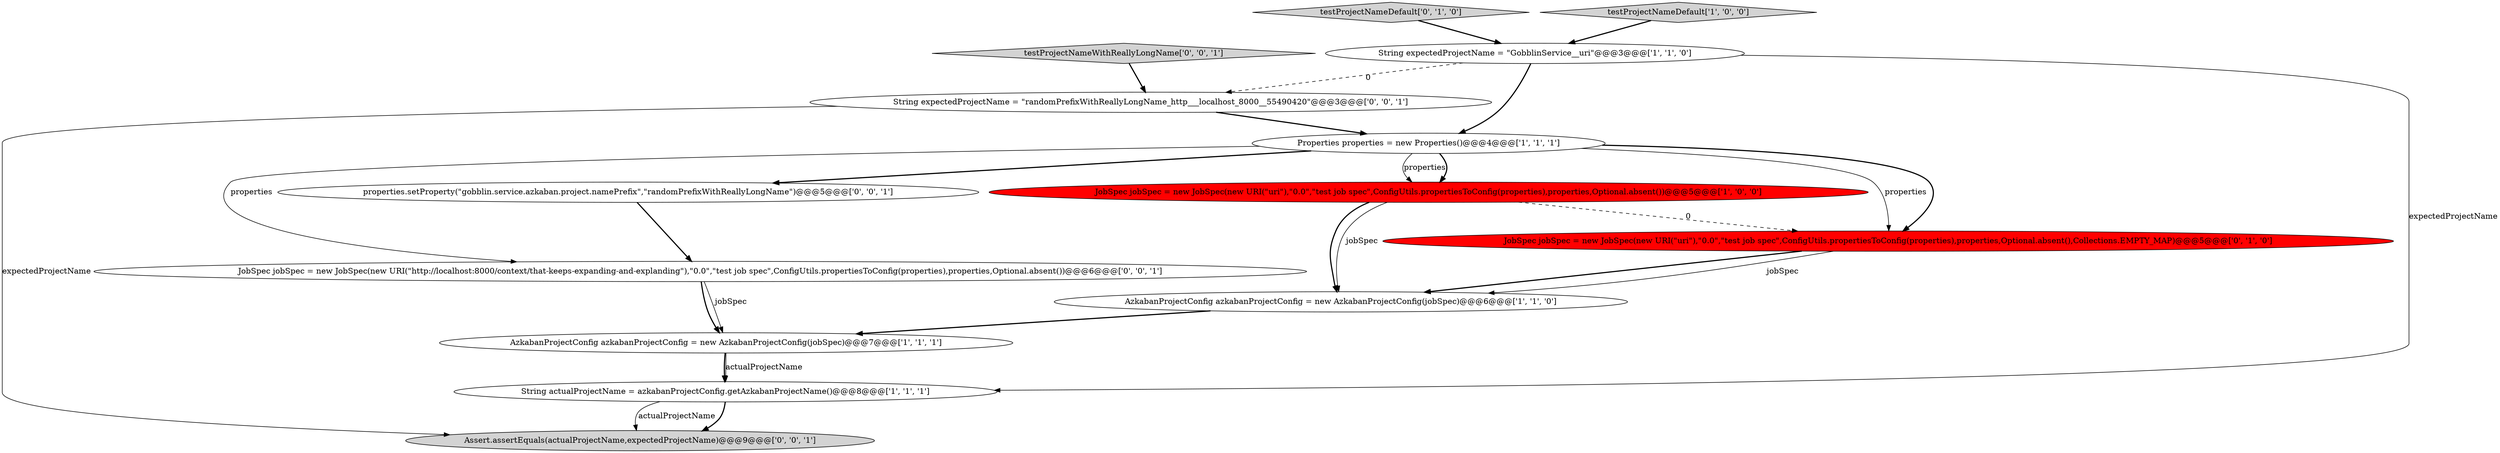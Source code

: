 digraph {
9 [style = filled, label = "testProjectNameWithReallyLongName['0', '0', '1']", fillcolor = lightgray, shape = diamond image = "AAA0AAABBB3BBB"];
3 [style = filled, label = "String actualProjectName = azkabanProjectConfig.getAzkabanProjectName()@@@8@@@['1', '1', '1']", fillcolor = white, shape = ellipse image = "AAA0AAABBB1BBB"];
5 [style = filled, label = "Properties properties = new Properties()@@@4@@@['1', '1', '1']", fillcolor = white, shape = ellipse image = "AAA0AAABBB1BBB"];
8 [style = filled, label = "testProjectNameDefault['0', '1', '0']", fillcolor = lightgray, shape = diamond image = "AAA0AAABBB2BBB"];
13 [style = filled, label = "JobSpec jobSpec = new JobSpec(new URI(\"http://localhost:8000/context/that-keeps-expanding-and-explanding\"),\"0.0\",\"test job spec\",ConfigUtils.propertiesToConfig(properties),properties,Optional.absent())@@@6@@@['0', '0', '1']", fillcolor = white, shape = ellipse image = "AAA0AAABBB3BBB"];
0 [style = filled, label = "JobSpec jobSpec = new JobSpec(new URI(\"uri\"),\"0.0\",\"test job spec\",ConfigUtils.propertiesToConfig(properties),properties,Optional.absent())@@@5@@@['1', '0', '0']", fillcolor = red, shape = ellipse image = "AAA1AAABBB1BBB"];
7 [style = filled, label = "JobSpec jobSpec = new JobSpec(new URI(\"uri\"),\"0.0\",\"test job spec\",ConfigUtils.propertiesToConfig(properties),properties,Optional.absent(),Collections.EMPTY_MAP)@@@5@@@['0', '1', '0']", fillcolor = red, shape = ellipse image = "AAA1AAABBB2BBB"];
6 [style = filled, label = "AzkabanProjectConfig azkabanProjectConfig = new AzkabanProjectConfig(jobSpec)@@@7@@@['1', '1', '1']", fillcolor = white, shape = ellipse image = "AAA0AAABBB1BBB"];
11 [style = filled, label = "properties.setProperty(\"gobblin.service.azkaban.project.namePrefix\",\"randomPrefixWithReallyLongName\")@@@5@@@['0', '0', '1']", fillcolor = white, shape = ellipse image = "AAA0AAABBB3BBB"];
12 [style = filled, label = "Assert.assertEquals(actualProjectName,expectedProjectName)@@@9@@@['0', '0', '1']", fillcolor = lightgray, shape = ellipse image = "AAA0AAABBB3BBB"];
2 [style = filled, label = "testProjectNameDefault['1', '0', '0']", fillcolor = lightgray, shape = diamond image = "AAA0AAABBB1BBB"];
10 [style = filled, label = "String expectedProjectName = \"randomPrefixWithReallyLongName_http___localhost_8000__55490420\"@@@3@@@['0', '0', '1']", fillcolor = white, shape = ellipse image = "AAA0AAABBB3BBB"];
1 [style = filled, label = "AzkabanProjectConfig azkabanProjectConfig = new AzkabanProjectConfig(jobSpec)@@@6@@@['1', '1', '0']", fillcolor = white, shape = ellipse image = "AAA0AAABBB1BBB"];
4 [style = filled, label = "String expectedProjectName = \"GobblinService__uri\"@@@3@@@['1', '1', '0']", fillcolor = white, shape = ellipse image = "AAA0AAABBB1BBB"];
6->3 [style = bold, label=""];
7->1 [style = bold, label=""];
10->12 [style = solid, label="expectedProjectName"];
5->0 [style = solid, label="properties"];
3->12 [style = bold, label=""];
9->10 [style = bold, label=""];
7->1 [style = solid, label="jobSpec"];
2->4 [style = bold, label=""];
4->3 [style = solid, label="expectedProjectName"];
0->1 [style = solid, label="jobSpec"];
1->6 [style = bold, label=""];
5->7 [style = solid, label="properties"];
10->5 [style = bold, label=""];
5->0 [style = bold, label=""];
0->1 [style = bold, label=""];
11->13 [style = bold, label=""];
5->13 [style = solid, label="properties"];
6->3 [style = solid, label="actualProjectName"];
13->6 [style = solid, label="jobSpec"];
3->12 [style = solid, label="actualProjectName"];
5->7 [style = bold, label=""];
5->11 [style = bold, label=""];
8->4 [style = bold, label=""];
13->6 [style = bold, label=""];
4->10 [style = dashed, label="0"];
0->7 [style = dashed, label="0"];
4->5 [style = bold, label=""];
}
